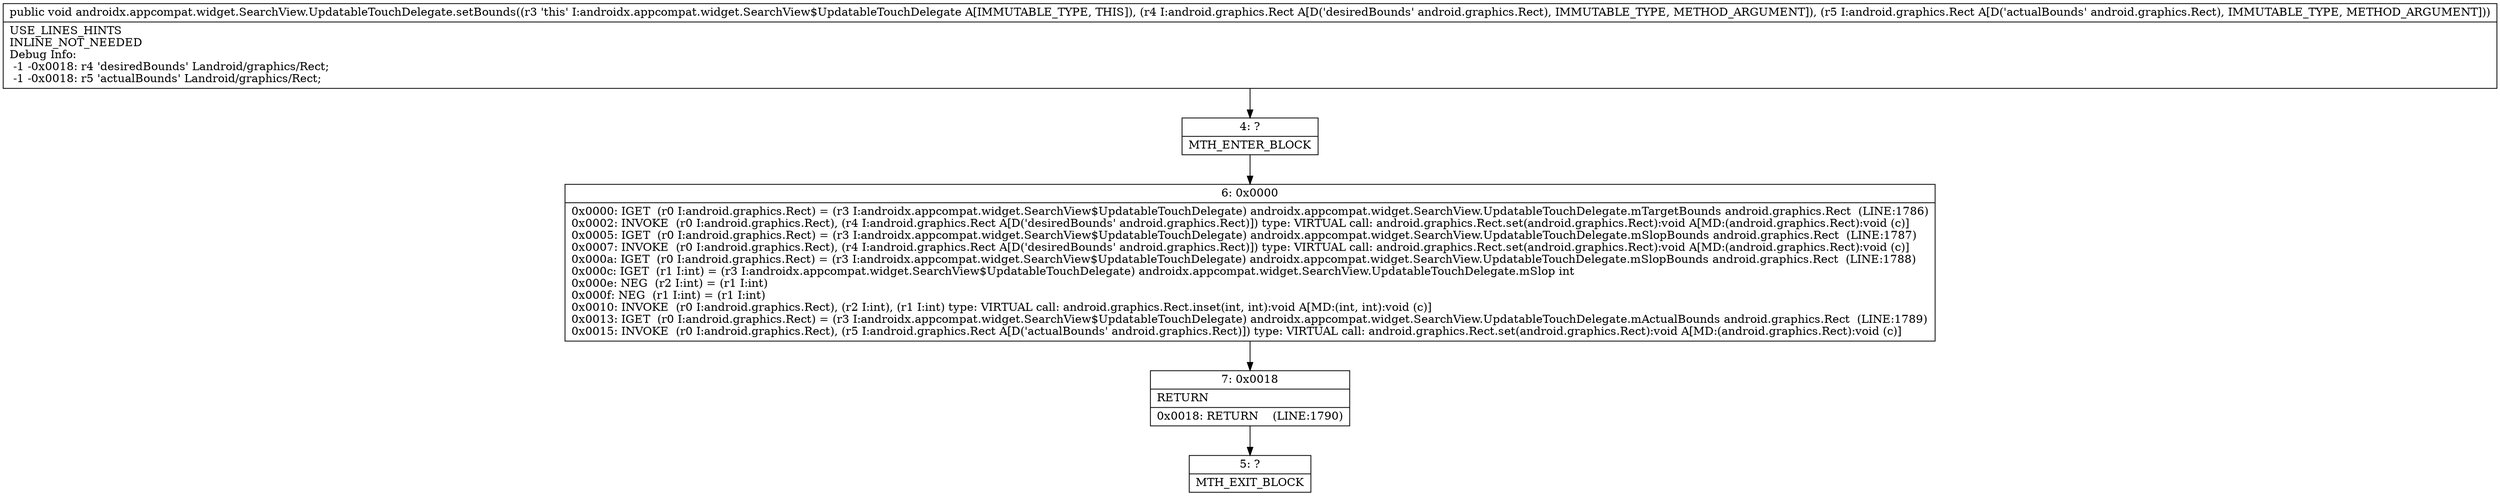 digraph "CFG forandroidx.appcompat.widget.SearchView.UpdatableTouchDelegate.setBounds(Landroid\/graphics\/Rect;Landroid\/graphics\/Rect;)V" {
Node_4 [shape=record,label="{4\:\ ?|MTH_ENTER_BLOCK\l}"];
Node_6 [shape=record,label="{6\:\ 0x0000|0x0000: IGET  (r0 I:android.graphics.Rect) = (r3 I:androidx.appcompat.widget.SearchView$UpdatableTouchDelegate) androidx.appcompat.widget.SearchView.UpdatableTouchDelegate.mTargetBounds android.graphics.Rect  (LINE:1786)\l0x0002: INVOKE  (r0 I:android.graphics.Rect), (r4 I:android.graphics.Rect A[D('desiredBounds' android.graphics.Rect)]) type: VIRTUAL call: android.graphics.Rect.set(android.graphics.Rect):void A[MD:(android.graphics.Rect):void (c)]\l0x0005: IGET  (r0 I:android.graphics.Rect) = (r3 I:androidx.appcompat.widget.SearchView$UpdatableTouchDelegate) androidx.appcompat.widget.SearchView.UpdatableTouchDelegate.mSlopBounds android.graphics.Rect  (LINE:1787)\l0x0007: INVOKE  (r0 I:android.graphics.Rect), (r4 I:android.graphics.Rect A[D('desiredBounds' android.graphics.Rect)]) type: VIRTUAL call: android.graphics.Rect.set(android.graphics.Rect):void A[MD:(android.graphics.Rect):void (c)]\l0x000a: IGET  (r0 I:android.graphics.Rect) = (r3 I:androidx.appcompat.widget.SearchView$UpdatableTouchDelegate) androidx.appcompat.widget.SearchView.UpdatableTouchDelegate.mSlopBounds android.graphics.Rect  (LINE:1788)\l0x000c: IGET  (r1 I:int) = (r3 I:androidx.appcompat.widget.SearchView$UpdatableTouchDelegate) androidx.appcompat.widget.SearchView.UpdatableTouchDelegate.mSlop int \l0x000e: NEG  (r2 I:int) = (r1 I:int) \l0x000f: NEG  (r1 I:int) = (r1 I:int) \l0x0010: INVOKE  (r0 I:android.graphics.Rect), (r2 I:int), (r1 I:int) type: VIRTUAL call: android.graphics.Rect.inset(int, int):void A[MD:(int, int):void (c)]\l0x0013: IGET  (r0 I:android.graphics.Rect) = (r3 I:androidx.appcompat.widget.SearchView$UpdatableTouchDelegate) androidx.appcompat.widget.SearchView.UpdatableTouchDelegate.mActualBounds android.graphics.Rect  (LINE:1789)\l0x0015: INVOKE  (r0 I:android.graphics.Rect), (r5 I:android.graphics.Rect A[D('actualBounds' android.graphics.Rect)]) type: VIRTUAL call: android.graphics.Rect.set(android.graphics.Rect):void A[MD:(android.graphics.Rect):void (c)]\l}"];
Node_7 [shape=record,label="{7\:\ 0x0018|RETURN\l|0x0018: RETURN    (LINE:1790)\l}"];
Node_5 [shape=record,label="{5\:\ ?|MTH_EXIT_BLOCK\l}"];
MethodNode[shape=record,label="{public void androidx.appcompat.widget.SearchView.UpdatableTouchDelegate.setBounds((r3 'this' I:androidx.appcompat.widget.SearchView$UpdatableTouchDelegate A[IMMUTABLE_TYPE, THIS]), (r4 I:android.graphics.Rect A[D('desiredBounds' android.graphics.Rect), IMMUTABLE_TYPE, METHOD_ARGUMENT]), (r5 I:android.graphics.Rect A[D('actualBounds' android.graphics.Rect), IMMUTABLE_TYPE, METHOD_ARGUMENT]))  | USE_LINES_HINTS\lINLINE_NOT_NEEDED\lDebug Info:\l  \-1 \-0x0018: r4 'desiredBounds' Landroid\/graphics\/Rect;\l  \-1 \-0x0018: r5 'actualBounds' Landroid\/graphics\/Rect;\l}"];
MethodNode -> Node_4;Node_4 -> Node_6;
Node_6 -> Node_7;
Node_7 -> Node_5;
}

